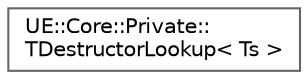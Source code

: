digraph "Graphical Class Hierarchy"
{
 // INTERACTIVE_SVG=YES
 // LATEX_PDF_SIZE
  bgcolor="transparent";
  edge [fontname=Helvetica,fontsize=10,labelfontname=Helvetica,labelfontsize=10];
  node [fontname=Helvetica,fontsize=10,shape=box,height=0.2,width=0.4];
  rankdir="LR";
  Node0 [id="Node000000",label="UE::Core::Private::\lTDestructorLookup\< Ts \>",height=0.2,width=0.4,color="grey40", fillcolor="white", style="filled",URL="$d9/d5c/structUE_1_1Core_1_1Private_1_1TDestructorLookup.html",tooltip="Lookup a type in a template parameter pack by its index and call the destructor."];
}
